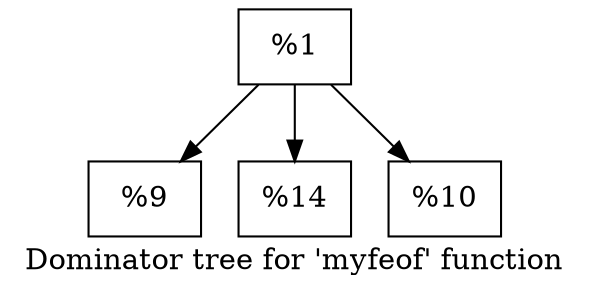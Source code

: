 digraph "Dominator tree for 'myfeof' function" {
	label="Dominator tree for 'myfeof' function";

	Node0x2193a50 [shape=record,label="{%1}"];
	Node0x2193a50 -> Node0x2178140;
	Node0x2193a50 -> Node0x2224150;
	Node0x2193a50 -> Node0x2176e60;
	Node0x2178140 [shape=record,label="{%9}"];
	Node0x2224150 [shape=record,label="{%14}"];
	Node0x2176e60 [shape=record,label="{%10}"];
}
